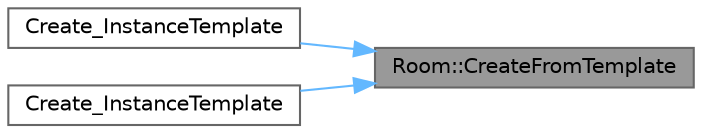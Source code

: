 digraph "Room::CreateFromTemplate"
{
 // LATEX_PDF_SIZE
  bgcolor="transparent";
  edge [fontname=Helvetica,fontsize=10,labelfontname=Helvetica,labelfontsize=10];
  node [fontname=Helvetica,fontsize=10,shape=box,height=0.2,width=0.4];
  rankdir="RL";
  Node1 [id="Node000001",label="Room::CreateFromTemplate",height=0.2,width=0.4,color="gray40", fillcolor="grey60", style="filled", fontcolor="black",tooltip=" "];
  Node1 -> Node2 [id="edge1_Node000001_Node000002",dir="back",color="steelblue1",style="solid",tooltip=" "];
  Node2 [id="Node000002",label="Create_InstanceTemplate",height=0.2,width=0.4,color="grey40", fillcolor="white", style="filled",URL="$_room_8h.html#a05b62674863776f4f1c2b0e05f464d1f",tooltip=" "];
  Node1 -> Node3 [id="edge2_Node000001_Node000003",dir="back",color="steelblue1",style="solid",tooltip=" "];
  Node3 [id="Node000003",label="Create_InstanceTemplate",height=0.2,width=0.4,color="grey40", fillcolor="white", style="filled",URL="$_room_8h.html#ae909de6a535a83f057e389f1bba1da9a",tooltip=" "];
}
